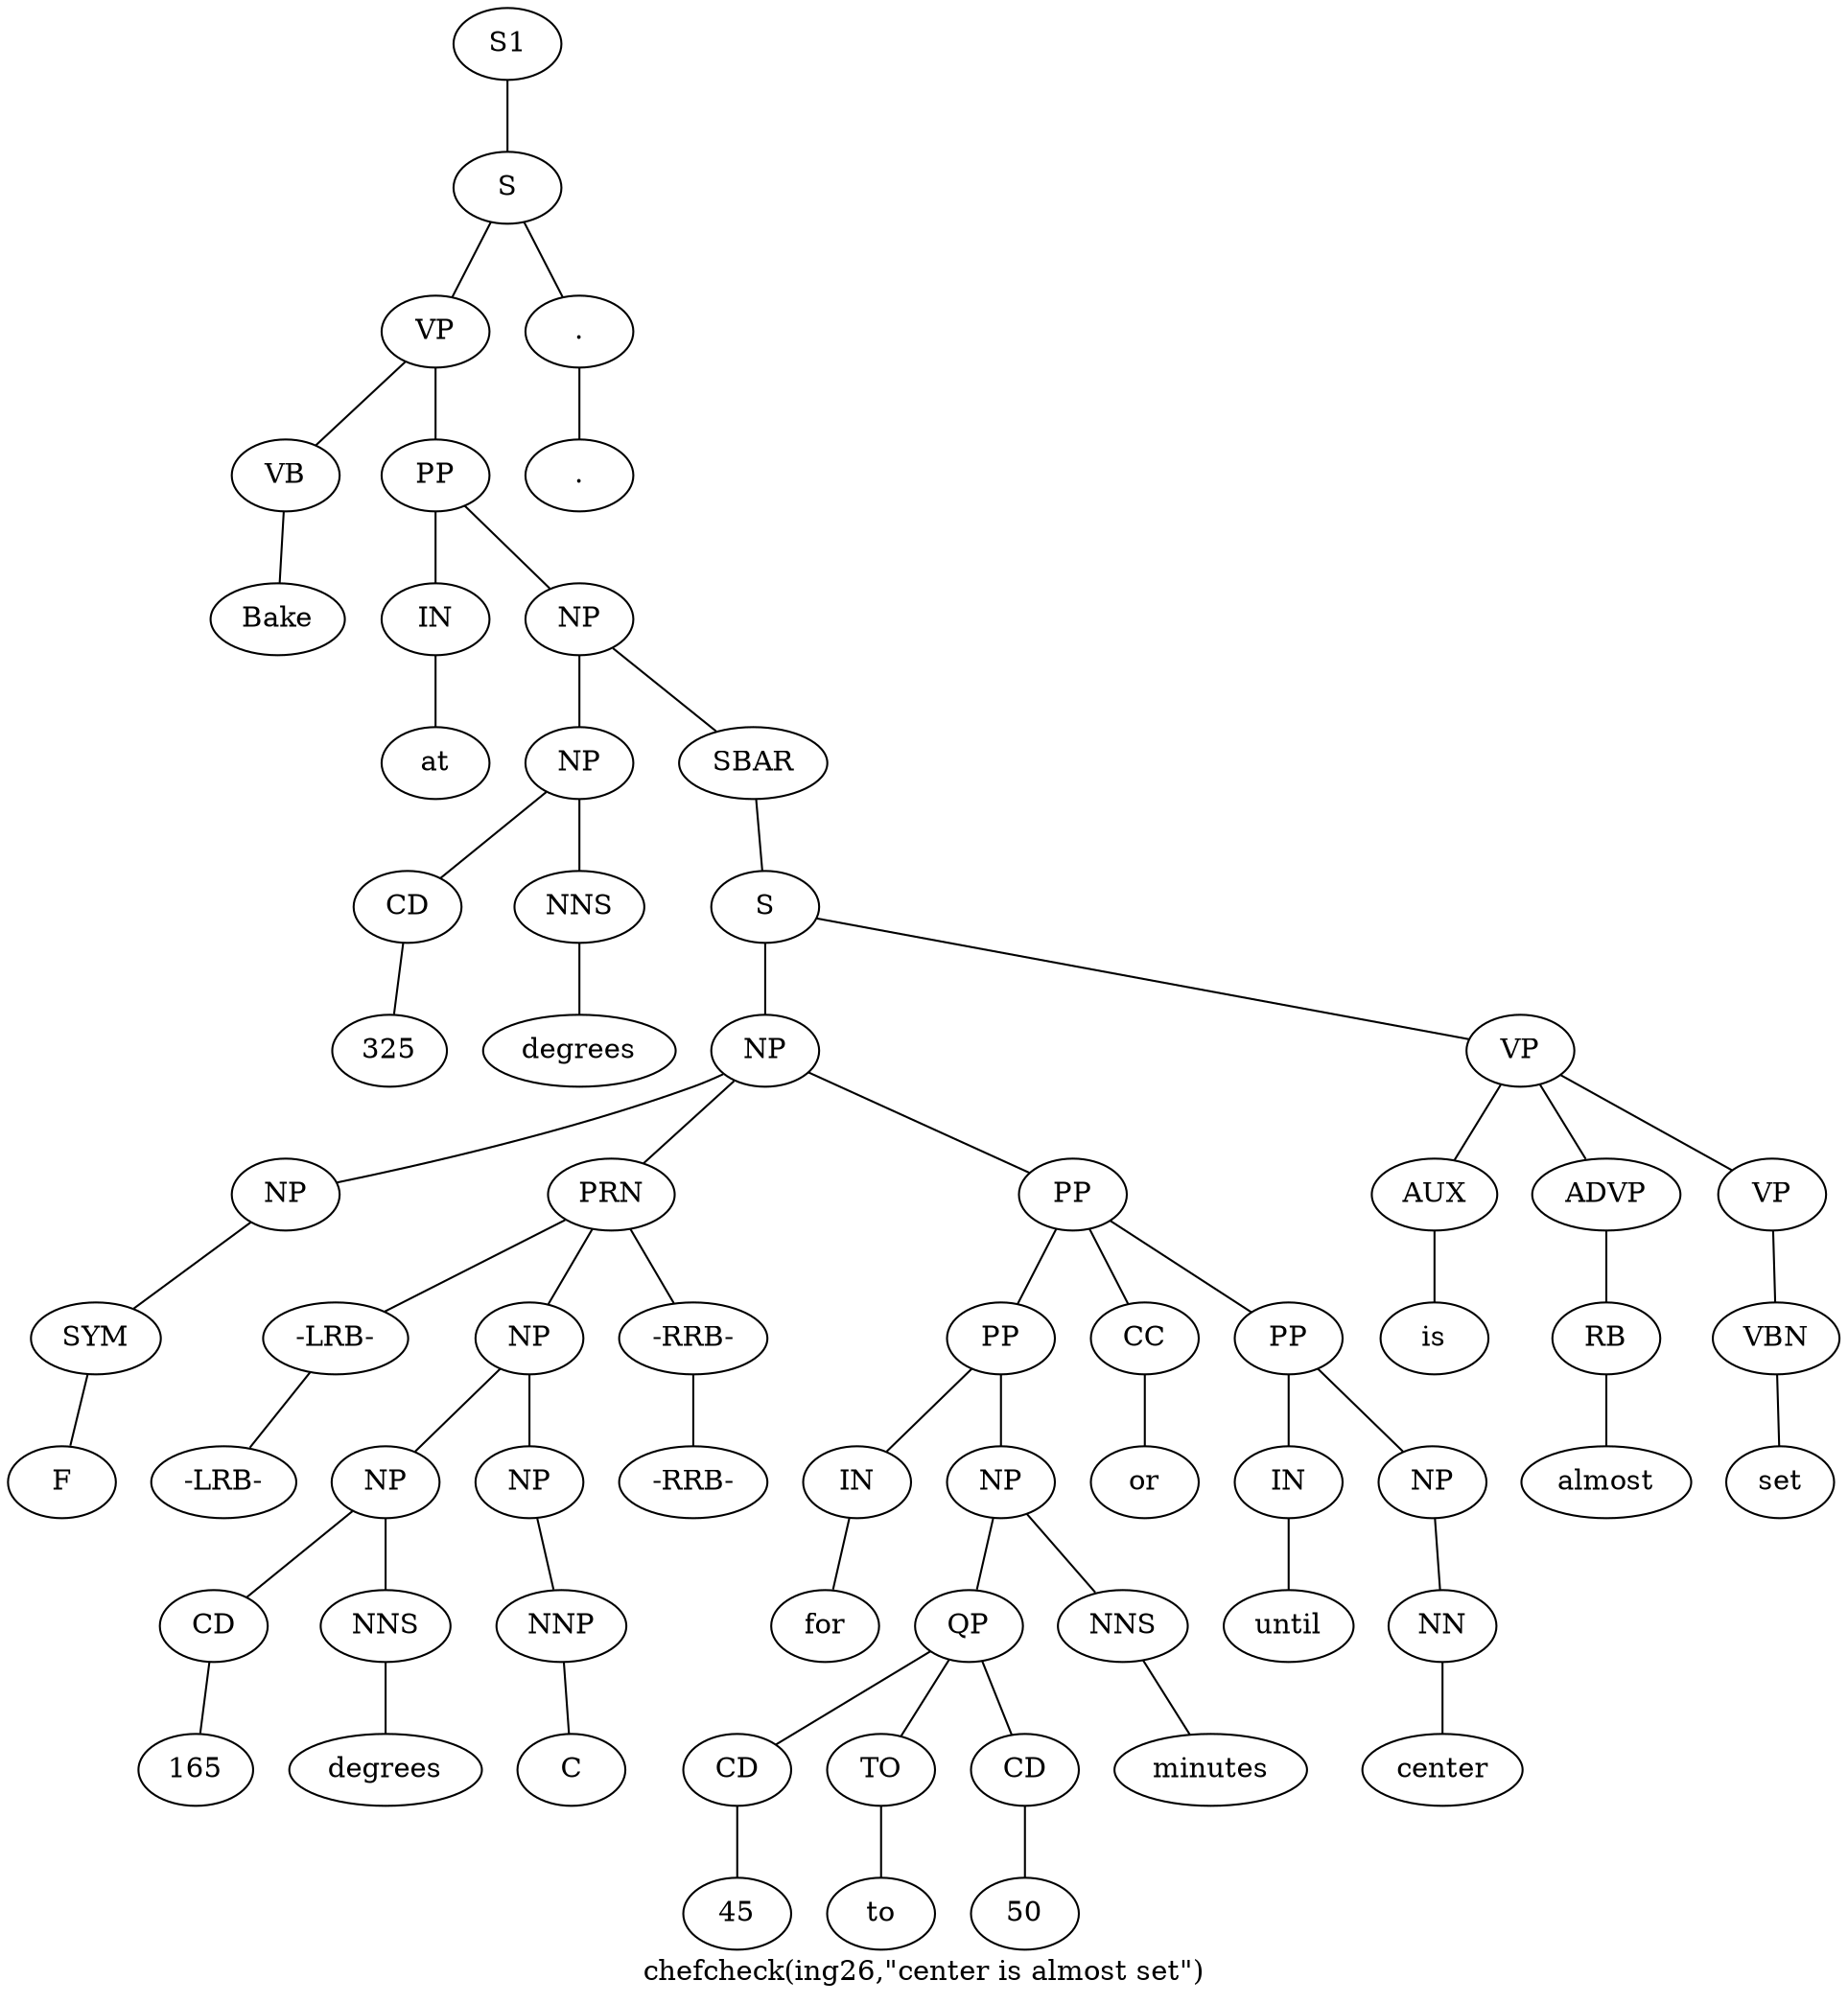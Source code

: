 graph SyntaxGraph {
	label = "chefcheck(ing26,\"center is almost set\")";
	Node0 [label="S1"];
	Node1 [label="S"];
	Node2 [label="VP"];
	Node3 [label="VB"];
	Node4 [label="Bake"];
	Node5 [label="PP"];
	Node6 [label="IN"];
	Node7 [label="at"];
	Node8 [label="NP"];
	Node9 [label="NP"];
	Node10 [label="CD"];
	Node11 [label="325"];
	Node12 [label="NNS"];
	Node13 [label="degrees"];
	Node14 [label="SBAR"];
	Node15 [label="S"];
	Node16 [label="NP"];
	Node17 [label="NP"];
	Node18 [label="SYM"];
	Node19 [label="F"];
	Node20 [label="PRN"];
	Node21 [label="-LRB-"];
	Node22 [label="-LRB-"];
	Node23 [label="NP"];
	Node24 [label="NP"];
	Node25 [label="CD"];
	Node26 [label="165"];
	Node27 [label="NNS"];
	Node28 [label="degrees"];
	Node29 [label="NP"];
	Node30 [label="NNP"];
	Node31 [label="C"];
	Node32 [label="-RRB-"];
	Node33 [label="-RRB-"];
	Node34 [label="PP"];
	Node35 [label="PP"];
	Node36 [label="IN"];
	Node37 [label="for"];
	Node38 [label="NP"];
	Node39 [label="QP"];
	Node40 [label="CD"];
	Node41 [label="45"];
	Node42 [label="TO"];
	Node43 [label="to"];
	Node44 [label="CD"];
	Node45 [label="50"];
	Node46 [label="NNS"];
	Node47 [label="minutes"];
	Node48 [label="CC"];
	Node49 [label="or"];
	Node50 [label="PP"];
	Node51 [label="IN"];
	Node52 [label="until"];
	Node53 [label="NP"];
	Node54 [label="NN"];
	Node55 [label="center"];
	Node56 [label="VP"];
	Node57 [label="AUX"];
	Node58 [label="is"];
	Node59 [label="ADVP"];
	Node60 [label="RB"];
	Node61 [label="almost"];
	Node62 [label="VP"];
	Node63 [label="VBN"];
	Node64 [label="set"];
	Node65 [label="."];
	Node66 [label="."];

	Node0 -- Node1;
	Node1 -- Node2;
	Node1 -- Node65;
	Node2 -- Node3;
	Node2 -- Node5;
	Node3 -- Node4;
	Node5 -- Node6;
	Node5 -- Node8;
	Node6 -- Node7;
	Node8 -- Node9;
	Node8 -- Node14;
	Node9 -- Node10;
	Node9 -- Node12;
	Node10 -- Node11;
	Node12 -- Node13;
	Node14 -- Node15;
	Node15 -- Node16;
	Node15 -- Node56;
	Node16 -- Node17;
	Node16 -- Node20;
	Node16 -- Node34;
	Node17 -- Node18;
	Node18 -- Node19;
	Node20 -- Node21;
	Node20 -- Node23;
	Node20 -- Node32;
	Node21 -- Node22;
	Node23 -- Node24;
	Node23 -- Node29;
	Node24 -- Node25;
	Node24 -- Node27;
	Node25 -- Node26;
	Node27 -- Node28;
	Node29 -- Node30;
	Node30 -- Node31;
	Node32 -- Node33;
	Node34 -- Node35;
	Node34 -- Node48;
	Node34 -- Node50;
	Node35 -- Node36;
	Node35 -- Node38;
	Node36 -- Node37;
	Node38 -- Node39;
	Node38 -- Node46;
	Node39 -- Node40;
	Node39 -- Node42;
	Node39 -- Node44;
	Node40 -- Node41;
	Node42 -- Node43;
	Node44 -- Node45;
	Node46 -- Node47;
	Node48 -- Node49;
	Node50 -- Node51;
	Node50 -- Node53;
	Node51 -- Node52;
	Node53 -- Node54;
	Node54 -- Node55;
	Node56 -- Node57;
	Node56 -- Node59;
	Node56 -- Node62;
	Node57 -- Node58;
	Node59 -- Node60;
	Node60 -- Node61;
	Node62 -- Node63;
	Node63 -- Node64;
	Node65 -- Node66;
}